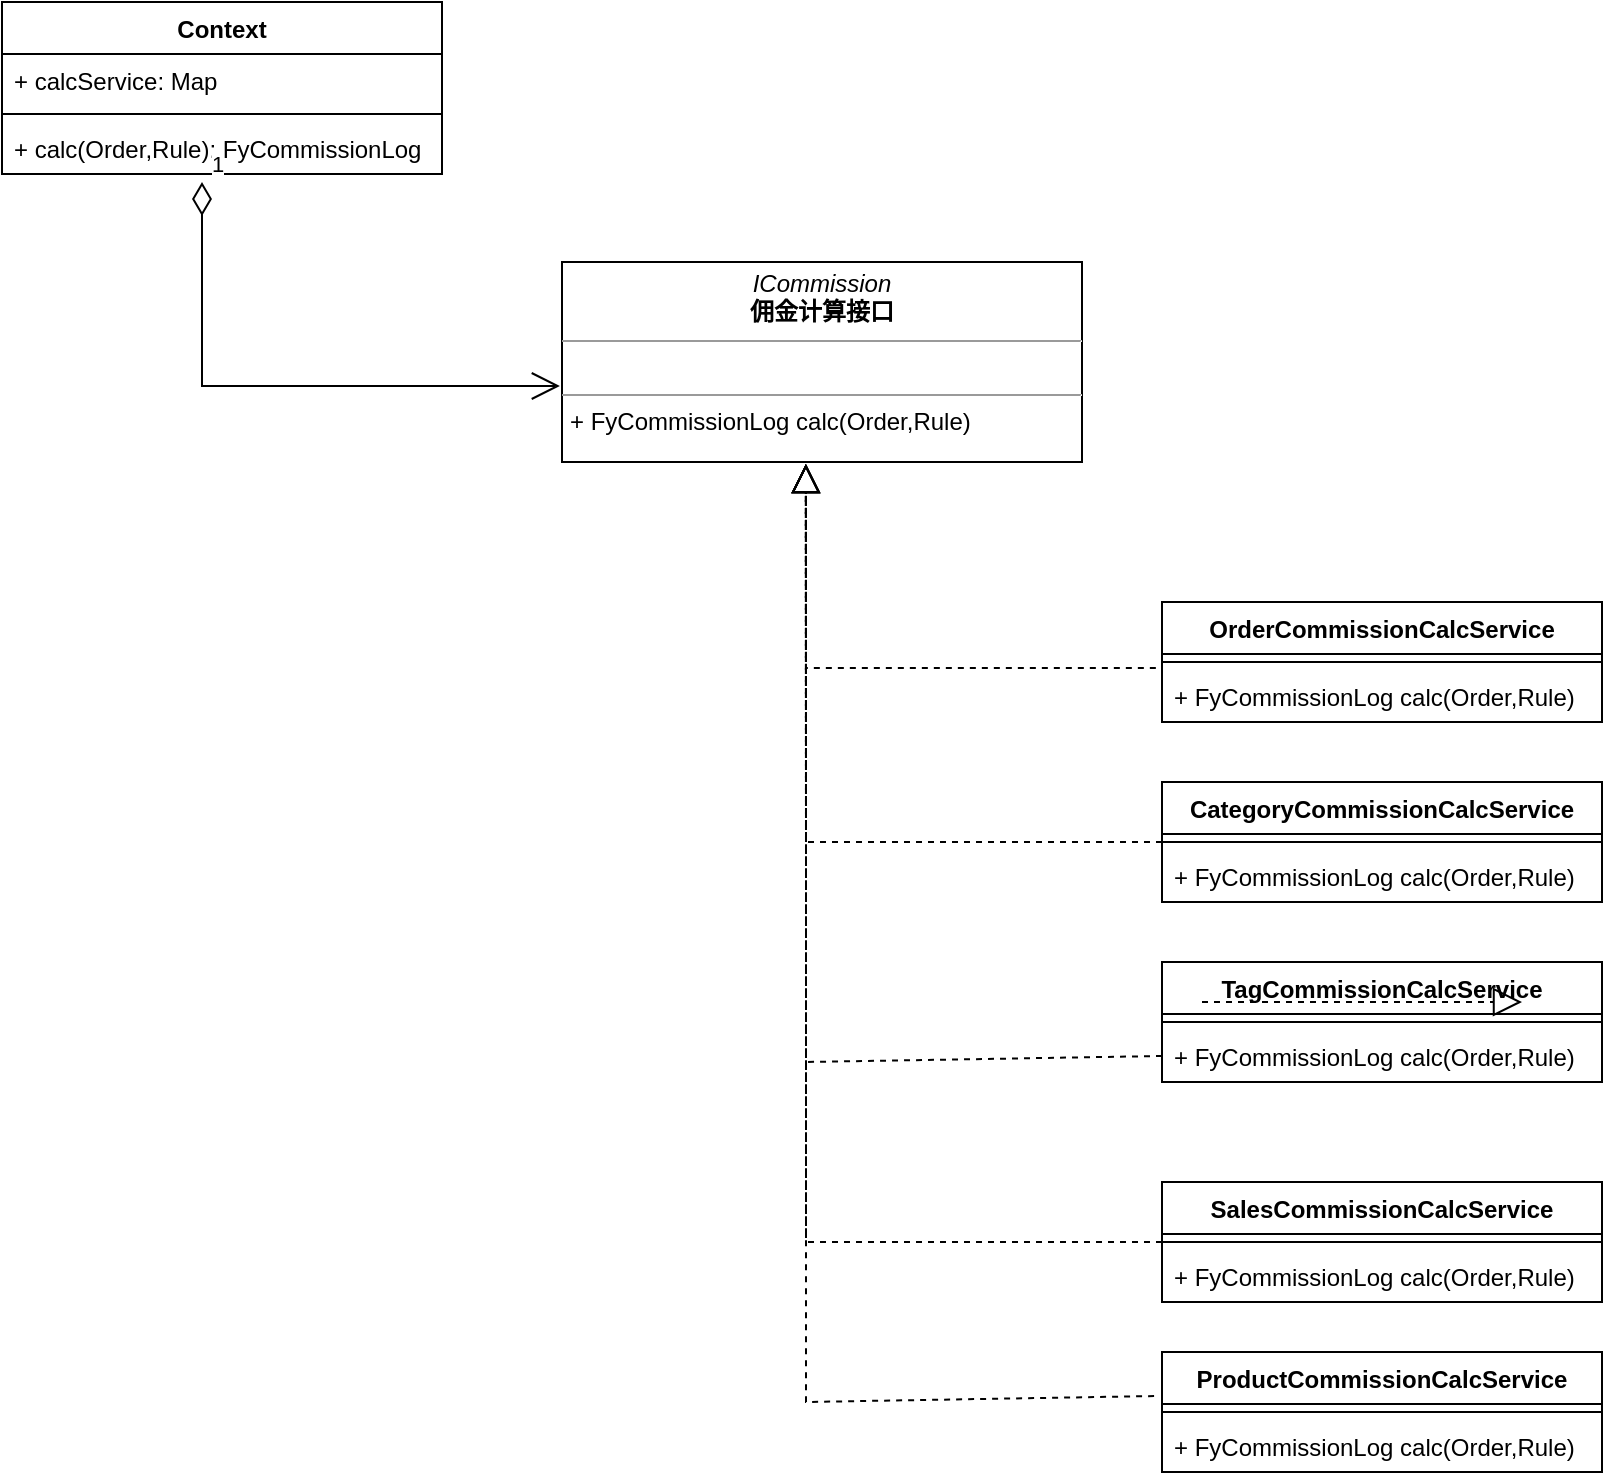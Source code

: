 <mxfile version="16.0.0" type="github">
  <diagram id="C5RBs43oDa-KdzZeNtuy" name="Page-1">
    <mxGraphModel dx="1422" dy="794" grid="1" gridSize="10" guides="1" tooltips="1" connect="1" arrows="1" fold="1" page="1" pageScale="1" pageWidth="827" pageHeight="1169" math="0" shadow="0">
      <root>
        <mxCell id="WIyWlLk6GJQsqaUBKTNV-0" />
        <mxCell id="WIyWlLk6GJQsqaUBKTNV-1" parent="WIyWlLk6GJQsqaUBKTNV-0" />
        <mxCell id="hx5Sh7kraGvc3iBP8_gI-9" value="&lt;p style=&quot;margin: 0px ; margin-top: 4px ; text-align: center&quot;&gt;&lt;i&gt;ICommission&lt;/i&gt;&lt;br&gt;&lt;b&gt;佣金计算接口&lt;/b&gt;&lt;/p&gt;&lt;hr size=&quot;1&quot;&gt;&lt;p style=&quot;margin: 0px ; margin-left: 4px&quot;&gt;&lt;br&gt;&lt;/p&gt;&lt;hr size=&quot;1&quot;&gt;&lt;p style=&quot;margin: 0px ; margin-left: 4px&quot;&gt;+ FyCommissionLog calc(Order,Rule)&lt;/p&gt;" style="verticalAlign=top;align=left;overflow=fill;fontSize=12;fontFamily=Helvetica;html=1;" vertex="1" parent="WIyWlLk6GJQsqaUBKTNV-1">
          <mxGeometry x="300" y="350" width="260" height="100" as="geometry" />
        </mxCell>
        <mxCell id="hx5Sh7kraGvc3iBP8_gI-10" value="OrderCommissionCalcService" style="swimlane;fontStyle=1;align=center;verticalAlign=top;childLayout=stackLayout;horizontal=1;startSize=26;horizontalStack=0;resizeParent=1;resizeParentMax=0;resizeLast=0;collapsible=1;marginBottom=0;" vertex="1" parent="WIyWlLk6GJQsqaUBKTNV-1">
          <mxGeometry x="600" y="520" width="220" height="60" as="geometry" />
        </mxCell>
        <mxCell id="hx5Sh7kraGvc3iBP8_gI-12" value="" style="line;strokeWidth=1;fillColor=none;align=left;verticalAlign=middle;spacingTop=-1;spacingLeft=3;spacingRight=3;rotatable=0;labelPosition=right;points=[];portConstraint=eastwest;" vertex="1" parent="hx5Sh7kraGvc3iBP8_gI-10">
          <mxGeometry y="26" width="220" height="8" as="geometry" />
        </mxCell>
        <mxCell id="hx5Sh7kraGvc3iBP8_gI-13" value="+ FyCommissionLog calc(Order,Rule)" style="text;strokeColor=none;fillColor=none;align=left;verticalAlign=top;spacingLeft=4;spacingRight=4;overflow=hidden;rotatable=0;points=[[0,0.5],[1,0.5]];portConstraint=eastwest;" vertex="1" parent="hx5Sh7kraGvc3iBP8_gI-10">
          <mxGeometry y="34" width="220" height="26" as="geometry" />
        </mxCell>
        <mxCell id="hx5Sh7kraGvc3iBP8_gI-14" value="CategoryCommissionCalcService" style="swimlane;fontStyle=1;align=center;verticalAlign=top;childLayout=stackLayout;horizontal=1;startSize=26;horizontalStack=0;resizeParent=1;resizeParentMax=0;resizeLast=0;collapsible=1;marginBottom=0;" vertex="1" parent="WIyWlLk6GJQsqaUBKTNV-1">
          <mxGeometry x="600" y="610" width="220" height="60" as="geometry" />
        </mxCell>
        <mxCell id="hx5Sh7kraGvc3iBP8_gI-15" value="" style="line;strokeWidth=1;fillColor=none;align=left;verticalAlign=middle;spacingTop=-1;spacingLeft=3;spacingRight=3;rotatable=0;labelPosition=right;points=[];portConstraint=eastwest;" vertex="1" parent="hx5Sh7kraGvc3iBP8_gI-14">
          <mxGeometry y="26" width="220" height="8" as="geometry" />
        </mxCell>
        <mxCell id="hx5Sh7kraGvc3iBP8_gI-16" value="+ FyCommissionLog calc(Order,Rule)" style="text;strokeColor=none;fillColor=none;align=left;verticalAlign=top;spacingLeft=4;spacingRight=4;overflow=hidden;rotatable=0;points=[[0,0.5],[1,0.5]];portConstraint=eastwest;" vertex="1" parent="hx5Sh7kraGvc3iBP8_gI-14">
          <mxGeometry y="34" width="220" height="26" as="geometry" />
        </mxCell>
        <mxCell id="hx5Sh7kraGvc3iBP8_gI-17" value="SalesCommissionCalcService" style="swimlane;fontStyle=1;align=center;verticalAlign=top;childLayout=stackLayout;horizontal=1;startSize=26;horizontalStack=0;resizeParent=1;resizeParentMax=0;resizeLast=0;collapsible=1;marginBottom=0;" vertex="1" parent="WIyWlLk6GJQsqaUBKTNV-1">
          <mxGeometry x="600" y="810" width="220" height="60" as="geometry" />
        </mxCell>
        <mxCell id="hx5Sh7kraGvc3iBP8_gI-18" value="" style="line;strokeWidth=1;fillColor=none;align=left;verticalAlign=middle;spacingTop=-1;spacingLeft=3;spacingRight=3;rotatable=0;labelPosition=right;points=[];portConstraint=eastwest;" vertex="1" parent="hx5Sh7kraGvc3iBP8_gI-17">
          <mxGeometry y="26" width="220" height="8" as="geometry" />
        </mxCell>
        <mxCell id="hx5Sh7kraGvc3iBP8_gI-19" value="+ FyCommissionLog calc(Order,Rule)" style="text;strokeColor=none;fillColor=none;align=left;verticalAlign=top;spacingLeft=4;spacingRight=4;overflow=hidden;rotatable=0;points=[[0,0.5],[1,0.5]];portConstraint=eastwest;" vertex="1" parent="hx5Sh7kraGvc3iBP8_gI-17">
          <mxGeometry y="34" width="220" height="26" as="geometry" />
        </mxCell>
        <mxCell id="hx5Sh7kraGvc3iBP8_gI-20" value="TagCommissionCalcService" style="swimlane;fontStyle=1;align=center;verticalAlign=top;childLayout=stackLayout;horizontal=1;startSize=26;horizontalStack=0;resizeParent=1;resizeParentMax=0;resizeLast=0;collapsible=1;marginBottom=0;" vertex="1" parent="WIyWlLk6GJQsqaUBKTNV-1">
          <mxGeometry x="600" y="700" width="220" height="60" as="geometry" />
        </mxCell>
        <mxCell id="hx5Sh7kraGvc3iBP8_gI-21" value="" style="line;strokeWidth=1;fillColor=none;align=left;verticalAlign=middle;spacingTop=-1;spacingLeft=3;spacingRight=3;rotatable=0;labelPosition=right;points=[];portConstraint=eastwest;" vertex="1" parent="hx5Sh7kraGvc3iBP8_gI-20">
          <mxGeometry y="26" width="220" height="8" as="geometry" />
        </mxCell>
        <mxCell id="hx5Sh7kraGvc3iBP8_gI-22" value="+ FyCommissionLog calc(Order,Rule)" style="text;strokeColor=none;fillColor=none;align=left;verticalAlign=top;spacingLeft=4;spacingRight=4;overflow=hidden;rotatable=0;points=[[0,0.5],[1,0.5]];portConstraint=eastwest;" vertex="1" parent="hx5Sh7kraGvc3iBP8_gI-20">
          <mxGeometry y="34" width="220" height="26" as="geometry" />
        </mxCell>
        <mxCell id="hx5Sh7kraGvc3iBP8_gI-23" value="ProductCommissionCalcService" style="swimlane;fontStyle=1;align=center;verticalAlign=top;childLayout=stackLayout;horizontal=1;startSize=26;horizontalStack=0;resizeParent=1;resizeParentMax=0;resizeLast=0;collapsible=1;marginBottom=0;" vertex="1" parent="WIyWlLk6GJQsqaUBKTNV-1">
          <mxGeometry x="600" y="895" width="220" height="60" as="geometry" />
        </mxCell>
        <mxCell id="hx5Sh7kraGvc3iBP8_gI-24" value="" style="line;strokeWidth=1;fillColor=none;align=left;verticalAlign=middle;spacingTop=-1;spacingLeft=3;spacingRight=3;rotatable=0;labelPosition=right;points=[];portConstraint=eastwest;" vertex="1" parent="hx5Sh7kraGvc3iBP8_gI-23">
          <mxGeometry y="26" width="220" height="8" as="geometry" />
        </mxCell>
        <mxCell id="hx5Sh7kraGvc3iBP8_gI-25" value="+ FyCommissionLog calc(Order,Rule)" style="text;strokeColor=none;fillColor=none;align=left;verticalAlign=top;spacingLeft=4;spacingRight=4;overflow=hidden;rotatable=0;points=[[0,0.5],[1,0.5]];portConstraint=eastwest;" vertex="1" parent="hx5Sh7kraGvc3iBP8_gI-23">
          <mxGeometry y="34" width="220" height="26" as="geometry" />
        </mxCell>
        <mxCell id="hx5Sh7kraGvc3iBP8_gI-26" value="" style="endArrow=block;dashed=1;endFill=0;endSize=12;html=1;rounded=0;" edge="1" parent="WIyWlLk6GJQsqaUBKTNV-1">
          <mxGeometry width="160" relative="1" as="geometry">
            <mxPoint x="620" y="720" as="sourcePoint" />
            <mxPoint x="780" y="720" as="targetPoint" />
          </mxGeometry>
        </mxCell>
        <mxCell id="hx5Sh7kraGvc3iBP8_gI-27" value="" style="endArrow=block;dashed=1;endFill=0;endSize=12;html=1;rounded=0;exitX=-0.014;exitY=-0.038;exitDx=0;exitDy=0;exitPerimeter=0;entryX=0.469;entryY=1.01;entryDx=0;entryDy=0;entryPerimeter=0;" edge="1" parent="WIyWlLk6GJQsqaUBKTNV-1" source="hx5Sh7kraGvc3iBP8_gI-13" target="hx5Sh7kraGvc3iBP8_gI-9">
          <mxGeometry width="160" relative="1" as="geometry">
            <mxPoint x="370" y="700" as="sourcePoint" />
            <mxPoint x="530" y="700" as="targetPoint" />
            <Array as="points">
              <mxPoint x="422" y="553" />
            </Array>
          </mxGeometry>
        </mxCell>
        <mxCell id="hx5Sh7kraGvc3iBP8_gI-29" value="" style="endArrow=block;dashed=1;endFill=0;endSize=12;html=1;rounded=0;exitX=0;exitY=0.5;exitDx=0;exitDy=0;entryX=0.469;entryY=1.01;entryDx=0;entryDy=0;entryPerimeter=0;" edge="1" parent="WIyWlLk6GJQsqaUBKTNV-1" source="hx5Sh7kraGvc3iBP8_gI-14" target="hx5Sh7kraGvc3iBP8_gI-9">
          <mxGeometry width="160" relative="1" as="geometry">
            <mxPoint x="596.92" y="553.012" as="sourcePoint" />
            <mxPoint x="421.94" y="451" as="targetPoint" />
            <Array as="points">
              <mxPoint x="422" y="640" />
            </Array>
          </mxGeometry>
        </mxCell>
        <mxCell id="hx5Sh7kraGvc3iBP8_gI-30" value="" style="endArrow=block;dashed=1;endFill=0;endSize=12;html=1;rounded=0;exitX=0;exitY=0.5;exitDx=0;exitDy=0;entryX=0.469;entryY=1.01;entryDx=0;entryDy=0;entryPerimeter=0;" edge="1" parent="WIyWlLk6GJQsqaUBKTNV-1" source="hx5Sh7kraGvc3iBP8_gI-22" target="hx5Sh7kraGvc3iBP8_gI-9">
          <mxGeometry width="160" relative="1" as="geometry">
            <mxPoint x="600" y="640" as="sourcePoint" />
            <mxPoint x="421.94" y="451" as="targetPoint" />
            <Array as="points">
              <mxPoint x="422" y="750" />
              <mxPoint x="422" y="640" />
            </Array>
          </mxGeometry>
        </mxCell>
        <mxCell id="hx5Sh7kraGvc3iBP8_gI-31" value="" style="endArrow=block;dashed=1;endFill=0;endSize=12;html=1;rounded=0;exitX=0;exitY=0.5;exitDx=0;exitDy=0;entryX=0.469;entryY=1.01;entryDx=0;entryDy=0;entryPerimeter=0;exitPerimeter=0;" edge="1" parent="WIyWlLk6GJQsqaUBKTNV-1" source="hx5Sh7kraGvc3iBP8_gI-18" target="hx5Sh7kraGvc3iBP8_gI-9">
          <mxGeometry width="160" relative="1" as="geometry">
            <mxPoint x="600" y="747" as="sourcePoint" />
            <mxPoint x="421.94" y="451" as="targetPoint" />
            <Array as="points">
              <mxPoint x="422" y="840" />
              <mxPoint x="422" y="750" />
              <mxPoint x="422" y="640" />
            </Array>
          </mxGeometry>
        </mxCell>
        <mxCell id="hx5Sh7kraGvc3iBP8_gI-32" value="" style="endArrow=block;dashed=1;endFill=0;endSize=12;html=1;rounded=0;exitX=-0.018;exitY=0.367;exitDx=0;exitDy=0;entryX=0.469;entryY=1.01;entryDx=0;entryDy=0;entryPerimeter=0;exitPerimeter=0;" edge="1" parent="WIyWlLk6GJQsqaUBKTNV-1" source="hx5Sh7kraGvc3iBP8_gI-23" target="hx5Sh7kraGvc3iBP8_gI-9">
          <mxGeometry width="160" relative="1" as="geometry">
            <mxPoint x="600" y="840" as="sourcePoint" />
            <mxPoint x="421.94" y="451" as="targetPoint" />
            <Array as="points">
              <mxPoint x="422" y="920" />
              <mxPoint x="422" y="840" />
              <mxPoint x="422" y="750" />
              <mxPoint x="422" y="640" />
            </Array>
          </mxGeometry>
        </mxCell>
        <mxCell id="hx5Sh7kraGvc3iBP8_gI-33" value="Context" style="swimlane;fontStyle=1;align=center;verticalAlign=top;childLayout=stackLayout;horizontal=1;startSize=26;horizontalStack=0;resizeParent=1;resizeParentMax=0;resizeLast=0;collapsible=1;marginBottom=0;" vertex="1" parent="WIyWlLk6GJQsqaUBKTNV-1">
          <mxGeometry x="20" y="220" width="220" height="86" as="geometry" />
        </mxCell>
        <mxCell id="hx5Sh7kraGvc3iBP8_gI-34" value="+ calcService: Map" style="text;strokeColor=none;fillColor=none;align=left;verticalAlign=top;spacingLeft=4;spacingRight=4;overflow=hidden;rotatable=0;points=[[0,0.5],[1,0.5]];portConstraint=eastwest;" vertex="1" parent="hx5Sh7kraGvc3iBP8_gI-33">
          <mxGeometry y="26" width="220" height="26" as="geometry" />
        </mxCell>
        <mxCell id="hx5Sh7kraGvc3iBP8_gI-35" value="" style="line;strokeWidth=1;fillColor=none;align=left;verticalAlign=middle;spacingTop=-1;spacingLeft=3;spacingRight=3;rotatable=0;labelPosition=right;points=[];portConstraint=eastwest;" vertex="1" parent="hx5Sh7kraGvc3iBP8_gI-33">
          <mxGeometry y="52" width="220" height="8" as="geometry" />
        </mxCell>
        <mxCell id="hx5Sh7kraGvc3iBP8_gI-36" value="+ calc(Order,Rule): FyCommissionLog" style="text;strokeColor=none;fillColor=none;align=left;verticalAlign=top;spacingLeft=4;spacingRight=4;overflow=hidden;rotatable=0;points=[[0,0.5],[1,0.5]];portConstraint=eastwest;" vertex="1" parent="hx5Sh7kraGvc3iBP8_gI-33">
          <mxGeometry y="60" width="220" height="26" as="geometry" />
        </mxCell>
        <mxCell id="hx5Sh7kraGvc3iBP8_gI-41" value="1" style="endArrow=open;html=1;endSize=12;startArrow=diamondThin;startSize=14;startFill=0;edgeStyle=orthogonalEdgeStyle;align=left;verticalAlign=bottom;rounded=0;entryX=-0.004;entryY=0.62;entryDx=0;entryDy=0;entryPerimeter=0;" edge="1" parent="WIyWlLk6GJQsqaUBKTNV-1" target="hx5Sh7kraGvc3iBP8_gI-9">
          <mxGeometry x="-1" y="3" relative="1" as="geometry">
            <mxPoint x="120" y="310" as="sourcePoint" />
            <mxPoint x="200" y="640" as="targetPoint" />
            <Array as="points">
              <mxPoint x="120" y="412" />
            </Array>
          </mxGeometry>
        </mxCell>
      </root>
    </mxGraphModel>
  </diagram>
</mxfile>
